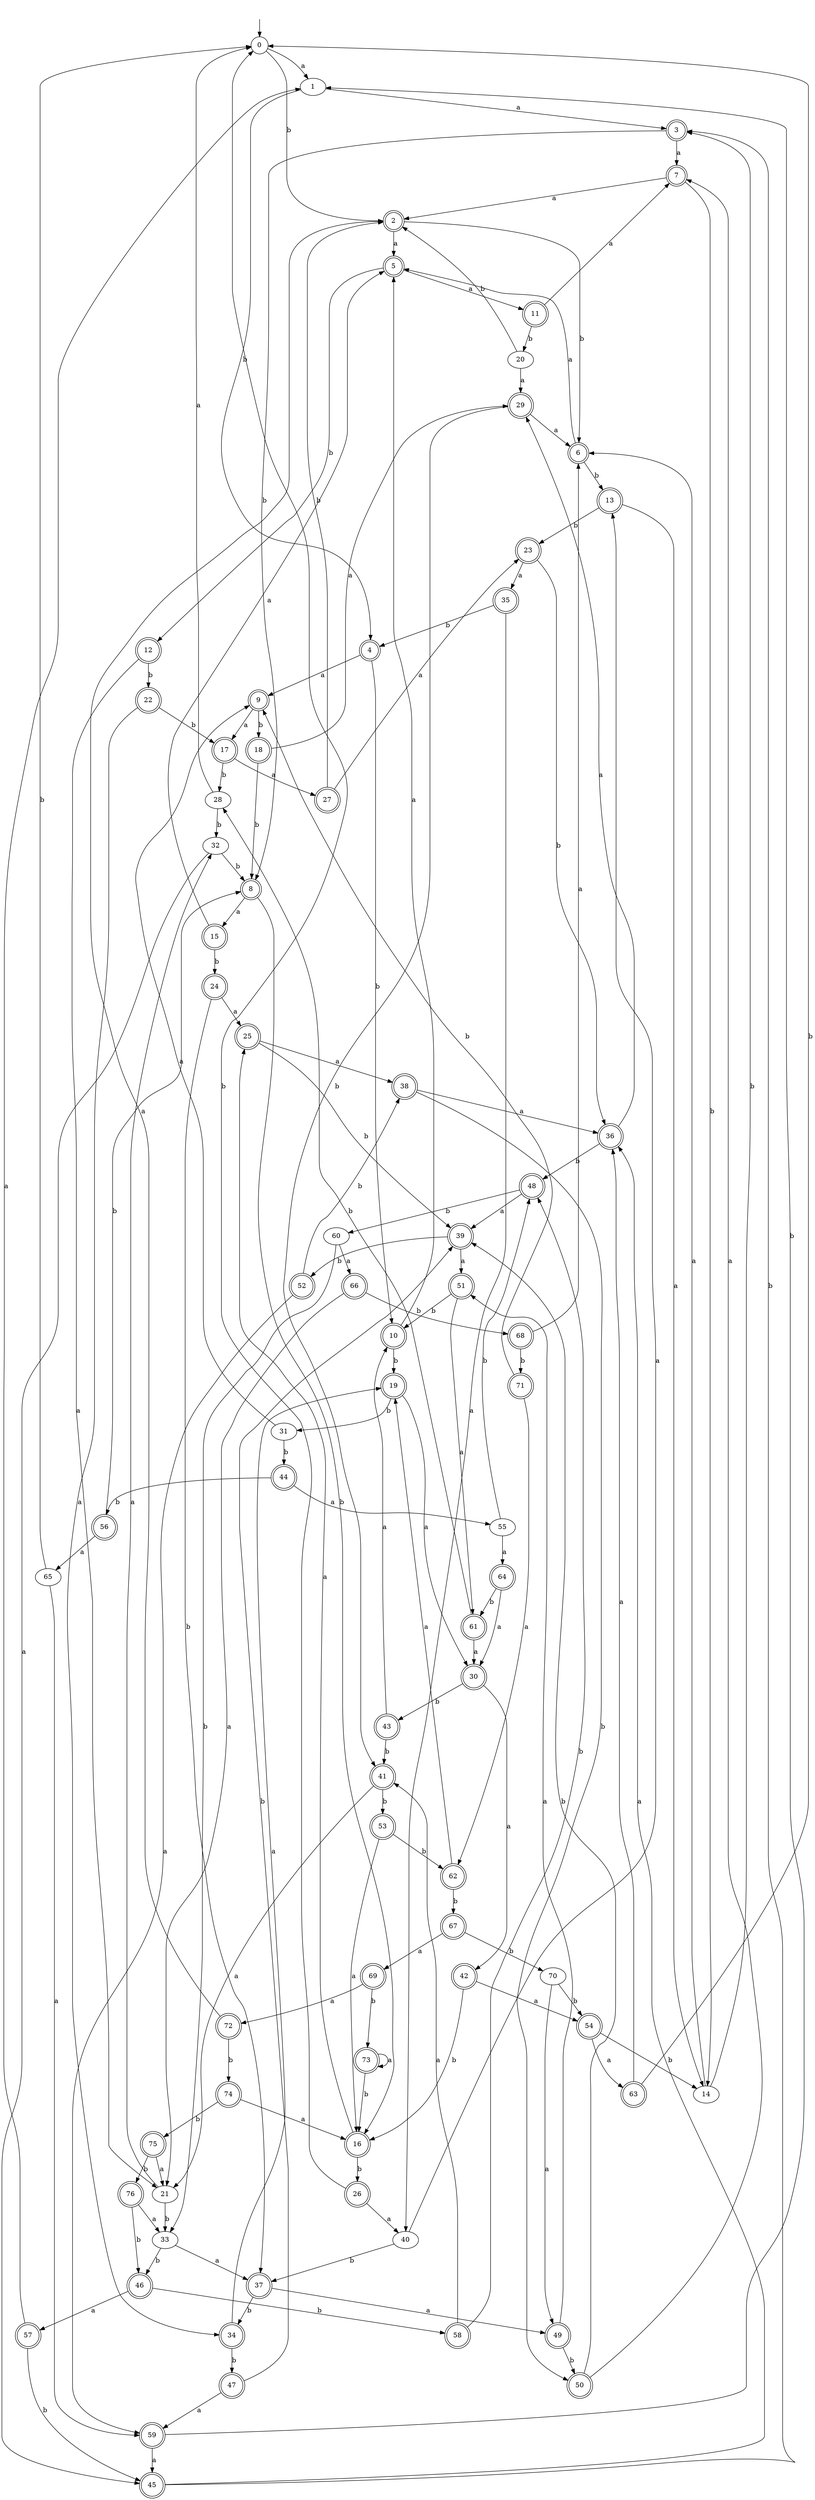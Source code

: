 digraph RandomDFA {
  __start0 [label="", shape=none];
  __start0 -> 0 [label=""];
  0 [shape=circle]
  0 -> 1 [label="a"]
  0 -> 2 [label="b"]
  1
  1 -> 3 [label="a"]
  1 -> 4 [label="b"]
  2 [shape=doublecircle]
  2 -> 5 [label="a"]
  2 -> 6 [label="b"]
  3 [shape=doublecircle]
  3 -> 7 [label="a"]
  3 -> 8 [label="b"]
  4 [shape=doublecircle]
  4 -> 9 [label="a"]
  4 -> 10 [label="b"]
  5 [shape=doublecircle]
  5 -> 11 [label="a"]
  5 -> 12 [label="b"]
  6 [shape=doublecircle]
  6 -> 5 [label="a"]
  6 -> 13 [label="b"]
  7 [shape=doublecircle]
  7 -> 2 [label="a"]
  7 -> 14 [label="b"]
  8 [shape=doublecircle]
  8 -> 15 [label="a"]
  8 -> 16 [label="b"]
  9 [shape=doublecircle]
  9 -> 17 [label="a"]
  9 -> 18 [label="b"]
  10 [shape=doublecircle]
  10 -> 5 [label="a"]
  10 -> 19 [label="b"]
  11 [shape=doublecircle]
  11 -> 7 [label="a"]
  11 -> 20 [label="b"]
  12 [shape=doublecircle]
  12 -> 21 [label="a"]
  12 -> 22 [label="b"]
  13 [shape=doublecircle]
  13 -> 14 [label="a"]
  13 -> 23 [label="b"]
  14
  14 -> 6 [label="a"]
  14 -> 3 [label="b"]
  15 [shape=doublecircle]
  15 -> 5 [label="a"]
  15 -> 24 [label="b"]
  16 [shape=doublecircle]
  16 -> 25 [label="a"]
  16 -> 26 [label="b"]
  17 [shape=doublecircle]
  17 -> 27 [label="a"]
  17 -> 28 [label="b"]
  18 [shape=doublecircle]
  18 -> 29 [label="a"]
  18 -> 8 [label="b"]
  19 [shape=doublecircle]
  19 -> 30 [label="a"]
  19 -> 31 [label="b"]
  20
  20 -> 29 [label="a"]
  20 -> 2 [label="b"]
  21
  21 -> 32 [label="a"]
  21 -> 33 [label="b"]
  22 [shape=doublecircle]
  22 -> 34 [label="a"]
  22 -> 17 [label="b"]
  23 [shape=doublecircle]
  23 -> 35 [label="a"]
  23 -> 36 [label="b"]
  24 [shape=doublecircle]
  24 -> 25 [label="a"]
  24 -> 37 [label="b"]
  25 [shape=doublecircle]
  25 -> 38 [label="a"]
  25 -> 39 [label="b"]
  26 [shape=doublecircle]
  26 -> 40 [label="a"]
  26 -> 0 [label="b"]
  27 [shape=doublecircle]
  27 -> 23 [label="a"]
  27 -> 2 [label="b"]
  28
  28 -> 0 [label="a"]
  28 -> 32 [label="b"]
  29 [shape=doublecircle]
  29 -> 6 [label="a"]
  29 -> 41 [label="b"]
  30 [shape=doublecircle]
  30 -> 42 [label="a"]
  30 -> 43 [label="b"]
  31
  31 -> 9 [label="a"]
  31 -> 44 [label="b"]
  32
  32 -> 45 [label="a"]
  32 -> 8 [label="b"]
  33
  33 -> 37 [label="a"]
  33 -> 46 [label="b"]
  34 [shape=doublecircle]
  34 -> 19 [label="a"]
  34 -> 47 [label="b"]
  35 [shape=doublecircle]
  35 -> 40 [label="a"]
  35 -> 4 [label="b"]
  36 [shape=doublecircle]
  36 -> 29 [label="a"]
  36 -> 48 [label="b"]
  37 [shape=doublecircle]
  37 -> 49 [label="a"]
  37 -> 34 [label="b"]
  38 [shape=doublecircle]
  38 -> 36 [label="a"]
  38 -> 50 [label="b"]
  39 [shape=doublecircle]
  39 -> 51 [label="a"]
  39 -> 52 [label="b"]
  40
  40 -> 13 [label="a"]
  40 -> 37 [label="b"]
  41 [shape=doublecircle]
  41 -> 21 [label="a"]
  41 -> 53 [label="b"]
  42 [shape=doublecircle]
  42 -> 54 [label="a"]
  42 -> 16 [label="b"]
  43 [shape=doublecircle]
  43 -> 10 [label="a"]
  43 -> 41 [label="b"]
  44 [shape=doublecircle]
  44 -> 55 [label="a"]
  44 -> 56 [label="b"]
  45 [shape=doublecircle]
  45 -> 36 [label="a"]
  45 -> 3 [label="b"]
  46 [shape=doublecircle]
  46 -> 57 [label="a"]
  46 -> 58 [label="b"]
  47 [shape=doublecircle]
  47 -> 59 [label="a"]
  47 -> 39 [label="b"]
  48 [shape=doublecircle]
  48 -> 39 [label="a"]
  48 -> 60 [label="b"]
  49 [shape=doublecircle]
  49 -> 51 [label="a"]
  49 -> 50 [label="b"]
  50 [shape=doublecircle]
  50 -> 7 [label="a"]
  50 -> 39 [label="b"]
  51 [shape=doublecircle]
  51 -> 61 [label="a"]
  51 -> 10 [label="b"]
  52 [shape=doublecircle]
  52 -> 59 [label="a"]
  52 -> 38 [label="b"]
  53 [shape=doublecircle]
  53 -> 16 [label="a"]
  53 -> 62 [label="b"]
  54 [shape=doublecircle]
  54 -> 63 [label="a"]
  54 -> 14 [label="b"]
  55
  55 -> 64 [label="a"]
  55 -> 48 [label="b"]
  56 [shape=doublecircle]
  56 -> 65 [label="a"]
  56 -> 8 [label="b"]
  57 [shape=doublecircle]
  57 -> 1 [label="a"]
  57 -> 45 [label="b"]
  58 [shape=doublecircle]
  58 -> 41 [label="a"]
  58 -> 48 [label="b"]
  59 [shape=doublecircle]
  59 -> 45 [label="a"]
  59 -> 1 [label="b"]
  60
  60 -> 66 [label="a"]
  60 -> 33 [label="b"]
  61 [shape=doublecircle]
  61 -> 30 [label="a"]
  61 -> 28 [label="b"]
  62 [shape=doublecircle]
  62 -> 19 [label="a"]
  62 -> 67 [label="b"]
  63 [shape=doublecircle]
  63 -> 36 [label="a"]
  63 -> 0 [label="b"]
  64 [shape=doublecircle]
  64 -> 30 [label="a"]
  64 -> 61 [label="b"]
  65
  65 -> 59 [label="a"]
  65 -> 0 [label="b"]
  66 [shape=doublecircle]
  66 -> 21 [label="a"]
  66 -> 68 [label="b"]
  67 [shape=doublecircle]
  67 -> 69 [label="a"]
  67 -> 70 [label="b"]
  68 [shape=doublecircle]
  68 -> 6 [label="a"]
  68 -> 71 [label="b"]
  69 [shape=doublecircle]
  69 -> 72 [label="a"]
  69 -> 73 [label="b"]
  70
  70 -> 49 [label="a"]
  70 -> 54 [label="b"]
  71 [shape=doublecircle]
  71 -> 62 [label="a"]
  71 -> 9 [label="b"]
  72 [shape=doublecircle]
  72 -> 2 [label="a"]
  72 -> 74 [label="b"]
  73 [shape=doublecircle]
  73 -> 73 [label="a"]
  73 -> 16 [label="b"]
  74 [shape=doublecircle]
  74 -> 16 [label="a"]
  74 -> 75 [label="b"]
  75 [shape=doublecircle]
  75 -> 21 [label="a"]
  75 -> 76 [label="b"]
  76 [shape=doublecircle]
  76 -> 33 [label="a"]
  76 -> 46 [label="b"]
}
